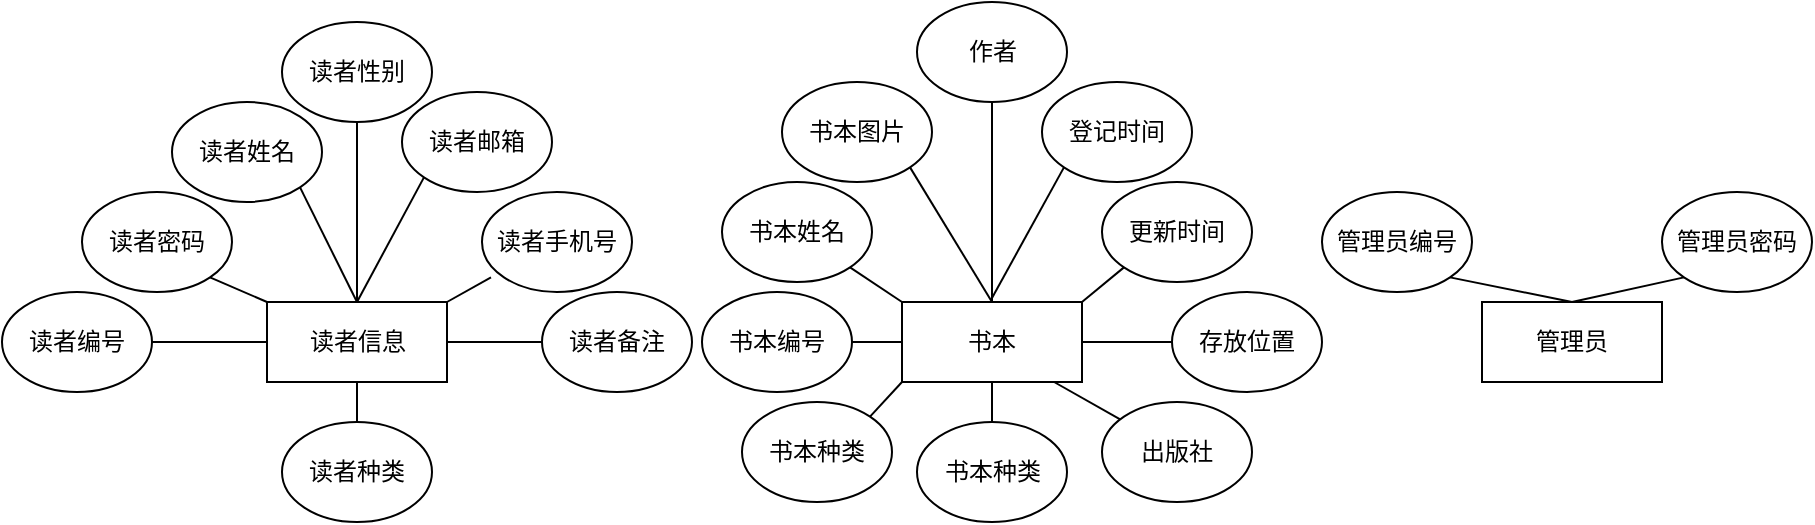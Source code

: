<mxfile version="12.5.1" type="github">
  <diagram id="ADWW6KA9A3b437raw59y" name="Page-1">
    <mxGraphModel dx="1830" dy="553" grid="1" gridSize="10" guides="1" tooltips="1" connect="1" arrows="1" fold="1" page="1" pageScale="1" pageWidth="850" pageHeight="1100" math="0" shadow="0">
      <root>
        <mxCell id="0"/>
        <mxCell id="1" parent="0"/>
        <mxCell id="qk5S9nWQlCDxr0NH0Po0-1" value="读者信息" style="rounded=0;whiteSpace=wrap;html=1;" parent="1" vertex="1">
          <mxGeometry x="72.5" y="160" width="90" height="40" as="geometry"/>
        </mxCell>
        <mxCell id="qk5S9nWQlCDxr0NH0Po0-3" value="书本" style="rounded=0;whiteSpace=wrap;html=1;" parent="1" vertex="1">
          <mxGeometry x="390" y="160" width="90" height="40" as="geometry"/>
        </mxCell>
        <mxCell id="qk5S9nWQlCDxr0NH0Po0-5" value="管理员" style="rounded=0;whiteSpace=wrap;html=1;" parent="1" vertex="1">
          <mxGeometry x="680" y="160" width="90" height="40" as="geometry"/>
        </mxCell>
        <mxCell id="qk5S9nWQlCDxr0NH0Po0-6" value="读者姓名" style="ellipse;whiteSpace=wrap;html=1;" parent="1" vertex="1">
          <mxGeometry x="25" y="60" width="75" height="50" as="geometry"/>
        </mxCell>
        <mxCell id="qk5S9nWQlCDxr0NH0Po0-7" value="读者密码" style="ellipse;whiteSpace=wrap;html=1;" parent="1" vertex="1">
          <mxGeometry x="-20" y="105" width="75" height="50" as="geometry"/>
        </mxCell>
        <mxCell id="qk5S9nWQlCDxr0NH0Po0-8" value="读者编号" style="ellipse;whiteSpace=wrap;html=1;" parent="1" vertex="1">
          <mxGeometry x="-60" y="155" width="75" height="50" as="geometry"/>
        </mxCell>
        <mxCell id="qk5S9nWQlCDxr0NH0Po0-9" value="读者性别" style="ellipse;whiteSpace=wrap;html=1;" parent="1" vertex="1">
          <mxGeometry x="80" y="20" width="75" height="50" as="geometry"/>
        </mxCell>
        <mxCell id="qk5S9nWQlCDxr0NH0Po0-10" value="读者邮箱" style="ellipse;whiteSpace=wrap;html=1;" parent="1" vertex="1">
          <mxGeometry x="140" y="55" width="75" height="50" as="geometry"/>
        </mxCell>
        <mxCell id="qk5S9nWQlCDxr0NH0Po0-11" value="读者手机号" style="ellipse;whiteSpace=wrap;html=1;" parent="1" vertex="1">
          <mxGeometry x="180" y="105" width="75" height="50" as="geometry"/>
        </mxCell>
        <mxCell id="qk5S9nWQlCDxr0NH0Po0-13" value="读者备注" style="ellipse;whiteSpace=wrap;html=1;" parent="1" vertex="1">
          <mxGeometry x="210" y="155" width="75" height="50" as="geometry"/>
        </mxCell>
        <mxCell id="qk5S9nWQlCDxr0NH0Po0-14" value="读者种类" style="ellipse;whiteSpace=wrap;html=1;" parent="1" vertex="1">
          <mxGeometry x="80" y="220" width="75" height="50" as="geometry"/>
        </mxCell>
        <mxCell id="qk5S9nWQlCDxr0NH0Po0-15" value="书本种类" style="ellipse;whiteSpace=wrap;html=1;" parent="1" vertex="1">
          <mxGeometry x="397.5" y="220" width="75" height="50" as="geometry"/>
        </mxCell>
        <mxCell id="qk5S9nWQlCDxr0NH0Po0-19" value="管理员编号" style="ellipse;whiteSpace=wrap;html=1;" parent="1" vertex="1">
          <mxGeometry x="600" y="105" width="75" height="50" as="geometry"/>
        </mxCell>
        <mxCell id="qk5S9nWQlCDxr0NH0Po0-20" value="管理员密码" style="ellipse;whiteSpace=wrap;html=1;" parent="1" vertex="1">
          <mxGeometry x="770" y="105" width="75" height="50" as="geometry"/>
        </mxCell>
        <mxCell id="qk5S9nWQlCDxr0NH0Po0-25" value="" style="endArrow=none;html=1;entryX=1;entryY=1;entryDx=0;entryDy=0;exitX=0.5;exitY=0;exitDx=0;exitDy=0;" parent="1" source="qk5S9nWQlCDxr0NH0Po0-5" target="qk5S9nWQlCDxr0NH0Po0-19" edge="1">
          <mxGeometry width="50" height="50" relative="1" as="geometry">
            <mxPoint x="-60" y="340" as="sourcePoint"/>
            <mxPoint x="-10" y="290" as="targetPoint"/>
          </mxGeometry>
        </mxCell>
        <mxCell id="qk5S9nWQlCDxr0NH0Po0-26" value="" style="endArrow=none;html=1;entryX=0;entryY=1;entryDx=0;entryDy=0;exitX=0.5;exitY=0;exitDx=0;exitDy=0;" parent="1" source="qk5S9nWQlCDxr0NH0Po0-5" target="qk5S9nWQlCDxr0NH0Po0-20" edge="1">
          <mxGeometry width="50" height="50" relative="1" as="geometry">
            <mxPoint x="735" y="170" as="sourcePoint"/>
            <mxPoint x="673.838" y="157.796" as="targetPoint"/>
          </mxGeometry>
        </mxCell>
        <mxCell id="qk5S9nWQlCDxr0NH0Po0-28" value="" style="endArrow=none;html=1;entryX=0.5;entryY=1;entryDx=0;entryDy=0;exitX=0.5;exitY=0;exitDx=0;exitDy=0;" parent="1" source="qk5S9nWQlCDxr0NH0Po0-14" target="qk5S9nWQlCDxr0NH0Po0-1" edge="1">
          <mxGeometry width="50" height="50" relative="1" as="geometry">
            <mxPoint x="-60" y="340" as="sourcePoint"/>
            <mxPoint x="-10" y="290" as="targetPoint"/>
          </mxGeometry>
        </mxCell>
        <mxCell id="qk5S9nWQlCDxr0NH0Po0-29" value="" style="endArrow=none;html=1;entryX=1;entryY=0.5;entryDx=0;entryDy=0;exitX=0;exitY=0.5;exitDx=0;exitDy=0;" parent="1" source="qk5S9nWQlCDxr0NH0Po0-1" target="qk5S9nWQlCDxr0NH0Po0-8" edge="1">
          <mxGeometry width="50" height="50" relative="1" as="geometry">
            <mxPoint x="-60" y="340" as="sourcePoint"/>
            <mxPoint x="-10" y="290" as="targetPoint"/>
          </mxGeometry>
        </mxCell>
        <mxCell id="qk5S9nWQlCDxr0NH0Po0-30" value="" style="endArrow=none;html=1;entryX=0;entryY=0.5;entryDx=0;entryDy=0;exitX=1;exitY=0.5;exitDx=0;exitDy=0;" parent="1" source="qk5S9nWQlCDxr0NH0Po0-1" target="qk5S9nWQlCDxr0NH0Po0-13" edge="1">
          <mxGeometry width="50" height="50" relative="1" as="geometry">
            <mxPoint x="180" y="210" as="sourcePoint"/>
            <mxPoint x="25" y="190" as="targetPoint"/>
          </mxGeometry>
        </mxCell>
        <mxCell id="qk5S9nWQlCDxr0NH0Po0-31" value="" style="endArrow=none;html=1;entryX=1;entryY=1;entryDx=0;entryDy=0;exitX=0;exitY=0;exitDx=0;exitDy=0;" parent="1" source="qk5S9nWQlCDxr0NH0Po0-1" target="qk5S9nWQlCDxr0NH0Po0-7" edge="1">
          <mxGeometry width="50" height="50" relative="1" as="geometry">
            <mxPoint x="92.5" y="200" as="sourcePoint"/>
            <mxPoint x="35" y="200" as="targetPoint"/>
          </mxGeometry>
        </mxCell>
        <mxCell id="qk5S9nWQlCDxr0NH0Po0-32" value="" style="endArrow=none;html=1;entryX=1;entryY=1;entryDx=0;entryDy=0;exitX=0.5;exitY=0;exitDx=0;exitDy=0;" parent="1" source="qk5S9nWQlCDxr0NH0Po0-1" target="qk5S9nWQlCDxr0NH0Po0-6" edge="1">
          <mxGeometry width="50" height="50" relative="1" as="geometry">
            <mxPoint x="102.5" y="210" as="sourcePoint"/>
            <mxPoint x="45" y="210" as="targetPoint"/>
          </mxGeometry>
        </mxCell>
        <mxCell id="qk5S9nWQlCDxr0NH0Po0-33" value="" style="endArrow=none;html=1;entryX=0.06;entryY=0.854;entryDx=0;entryDy=0;exitX=1;exitY=0;exitDx=0;exitDy=0;entryPerimeter=0;" parent="1" source="qk5S9nWQlCDxr0NH0Po0-1" target="qk5S9nWQlCDxr0NH0Po0-11" edge="1">
          <mxGeometry width="50" height="50" relative="1" as="geometry">
            <mxPoint x="112.5" y="220" as="sourcePoint"/>
            <mxPoint x="55" y="220" as="targetPoint"/>
          </mxGeometry>
        </mxCell>
        <mxCell id="qk5S9nWQlCDxr0NH0Po0-34" value="" style="endArrow=none;html=1;entryX=0;entryY=1;entryDx=0;entryDy=0;exitX=0.5;exitY=0;exitDx=0;exitDy=0;" parent="1" source="qk5S9nWQlCDxr0NH0Po0-1" target="qk5S9nWQlCDxr0NH0Po0-10" edge="1">
          <mxGeometry width="50" height="50" relative="1" as="geometry">
            <mxPoint x="122.5" y="230" as="sourcePoint"/>
            <mxPoint x="65" y="230" as="targetPoint"/>
          </mxGeometry>
        </mxCell>
        <mxCell id="qk5S9nWQlCDxr0NH0Po0-35" value="" style="endArrow=none;html=1;entryX=0.5;entryY=1;entryDx=0;entryDy=0;exitX=0.5;exitY=0;exitDx=0;exitDy=0;" parent="1" source="qk5S9nWQlCDxr0NH0Po0-1" target="qk5S9nWQlCDxr0NH0Po0-9" edge="1">
          <mxGeometry width="50" height="50" relative="1" as="geometry">
            <mxPoint x="132.5" y="240" as="sourcePoint"/>
            <mxPoint x="75" y="240" as="targetPoint"/>
          </mxGeometry>
        </mxCell>
        <mxCell id="qk5S9nWQlCDxr0NH0Po0-36" value="" style="endArrow=none;html=1;entryX=0.5;entryY=1;entryDx=0;entryDy=0;" parent="1" source="qk5S9nWQlCDxr0NH0Po0-15" target="qk5S9nWQlCDxr0NH0Po0-3" edge="1">
          <mxGeometry width="50" height="50" relative="1" as="geometry">
            <mxPoint x="142.5" y="250" as="sourcePoint"/>
            <mxPoint x="85" y="250" as="targetPoint"/>
          </mxGeometry>
        </mxCell>
        <mxCell id="qk5S9nWQlCDxr0NH0Po0-37" value="" style="endArrow=none;html=1;entryX=1;entryY=0.5;entryDx=0;entryDy=0;exitX=0;exitY=0.5;exitDx=0;exitDy=0;" parent="1" source="qk5S9nWQlCDxr0NH0Po0-3" target="qk5S9nWQlCDxr0NH0Po0-39" edge="1">
          <mxGeometry width="50" height="50" relative="1" as="geometry">
            <mxPoint x="445" y="230" as="sourcePoint"/>
            <mxPoint x="445" y="210" as="targetPoint"/>
          </mxGeometry>
        </mxCell>
        <mxCell id="qk5S9nWQlCDxr0NH0Po0-39" value="书本编号" style="ellipse;whiteSpace=wrap;html=1;" parent="1" vertex="1">
          <mxGeometry x="290" y="155" width="75" height="50" as="geometry"/>
        </mxCell>
        <mxCell id="qk5S9nWQlCDxr0NH0Po0-40" value="书本姓名" style="ellipse;whiteSpace=wrap;html=1;" parent="1" vertex="1">
          <mxGeometry x="300" y="100" width="75" height="50" as="geometry"/>
        </mxCell>
        <mxCell id="qk5S9nWQlCDxr0NH0Po0-42" value="书本图片" style="ellipse;whiteSpace=wrap;html=1;" parent="1" vertex="1">
          <mxGeometry x="330" y="50" width="75" height="50" as="geometry"/>
        </mxCell>
        <mxCell id="qk5S9nWQlCDxr0NH0Po0-43" value="作者" style="ellipse;whiteSpace=wrap;html=1;" parent="1" vertex="1">
          <mxGeometry x="397.5" y="10" width="75" height="50" as="geometry"/>
        </mxCell>
        <mxCell id="qk5S9nWQlCDxr0NH0Po0-45" value="登记时间" style="ellipse;whiteSpace=wrap;html=1;" parent="1" vertex="1">
          <mxGeometry x="460" y="50" width="75" height="50" as="geometry"/>
        </mxCell>
        <mxCell id="qk5S9nWQlCDxr0NH0Po0-47" value="更新时间" style="ellipse;whiteSpace=wrap;html=1;" parent="1" vertex="1">
          <mxGeometry x="490" y="100" width="75" height="50" as="geometry"/>
        </mxCell>
        <mxCell id="qk5S9nWQlCDxr0NH0Po0-48" value="存放位置" style="ellipse;whiteSpace=wrap;html=1;" parent="1" vertex="1">
          <mxGeometry x="525" y="155" width="75" height="50" as="geometry"/>
        </mxCell>
        <mxCell id="qk5S9nWQlCDxr0NH0Po0-50" value="出版社" style="ellipse;whiteSpace=wrap;html=1;" parent="1" vertex="1">
          <mxGeometry x="490" y="210" width="75" height="50" as="geometry"/>
        </mxCell>
        <mxCell id="qk5S9nWQlCDxr0NH0Po0-51" value="" style="endArrow=none;html=1;exitX=0.845;exitY=1;exitDx=0;exitDy=0;exitPerimeter=0;" parent="1" source="qk5S9nWQlCDxr0NH0Po0-3" target="qk5S9nWQlCDxr0NH0Po0-50" edge="1">
          <mxGeometry width="50" height="50" relative="1" as="geometry">
            <mxPoint x="455" y="240" as="sourcePoint"/>
            <mxPoint x="455" y="220" as="targetPoint"/>
          </mxGeometry>
        </mxCell>
        <mxCell id="qk5S9nWQlCDxr0NH0Po0-52" value="" style="endArrow=none;html=1;entryX=0;entryY=0.5;entryDx=0;entryDy=0;exitX=1;exitY=0.5;exitDx=0;exitDy=0;" parent="1" source="qk5S9nWQlCDxr0NH0Po0-3" target="qk5S9nWQlCDxr0NH0Po0-48" edge="1">
          <mxGeometry width="50" height="50" relative="1" as="geometry">
            <mxPoint x="465" y="250" as="sourcePoint"/>
            <mxPoint x="465" y="230" as="targetPoint"/>
          </mxGeometry>
        </mxCell>
        <mxCell id="qk5S9nWQlCDxr0NH0Po0-53" value="" style="endArrow=none;html=1;entryX=0;entryY=1;entryDx=0;entryDy=0;exitX=1;exitY=0;exitDx=0;exitDy=0;" parent="1" source="qk5S9nWQlCDxr0NH0Po0-3" target="qk5S9nWQlCDxr0NH0Po0-47" edge="1">
          <mxGeometry width="50" height="50" relative="1" as="geometry">
            <mxPoint x="475" y="260" as="sourcePoint"/>
            <mxPoint x="475" y="240" as="targetPoint"/>
          </mxGeometry>
        </mxCell>
        <mxCell id="qk5S9nWQlCDxr0NH0Po0-54" value="" style="endArrow=none;html=1;entryX=0;entryY=1;entryDx=0;entryDy=0;" parent="1" target="qk5S9nWQlCDxr0NH0Po0-45" edge="1">
          <mxGeometry width="50" height="50" relative="1" as="geometry">
            <mxPoint x="435" y="158" as="sourcePoint"/>
            <mxPoint x="485" y="250" as="targetPoint"/>
          </mxGeometry>
        </mxCell>
        <mxCell id="qk5S9nWQlCDxr0NH0Po0-55" value="" style="endArrow=none;html=1;entryX=0.5;entryY=1;entryDx=0;entryDy=0;" parent="1" source="qk5S9nWQlCDxr0NH0Po0-3" target="qk5S9nWQlCDxr0NH0Po0-43" edge="1">
          <mxGeometry width="50" height="50" relative="1" as="geometry">
            <mxPoint x="495" y="280" as="sourcePoint"/>
            <mxPoint x="495" y="260" as="targetPoint"/>
          </mxGeometry>
        </mxCell>
        <mxCell id="qk5S9nWQlCDxr0NH0Po0-56" value="" style="endArrow=none;html=1;entryX=1;entryY=1;entryDx=0;entryDy=0;" parent="1" target="qk5S9nWQlCDxr0NH0Po0-42" edge="1">
          <mxGeometry width="50" height="50" relative="1" as="geometry">
            <mxPoint x="435" y="160" as="sourcePoint"/>
            <mxPoint x="505" y="270" as="targetPoint"/>
          </mxGeometry>
        </mxCell>
        <mxCell id="qk5S9nWQlCDxr0NH0Po0-57" value="" style="endArrow=none;html=1;entryX=1;entryY=1;entryDx=0;entryDy=0;exitX=0;exitY=0;exitDx=0;exitDy=0;" parent="1" source="qk5S9nWQlCDxr0NH0Po0-3" target="qk5S9nWQlCDxr0NH0Po0-40" edge="1">
          <mxGeometry width="50" height="50" relative="1" as="geometry">
            <mxPoint x="515" y="300" as="sourcePoint"/>
            <mxPoint x="515" y="280" as="targetPoint"/>
          </mxGeometry>
        </mxCell>
        <mxCell id="2MD7mv1ZxBUKlqD_YmNW-2" style="rounded=0;orthogonalLoop=1;jettySize=auto;html=1;exitX=1;exitY=0;exitDx=0;exitDy=0;entryX=0;entryY=1;entryDx=0;entryDy=0;endArrow=none;endFill=0;" edge="1" parent="1" source="2MD7mv1ZxBUKlqD_YmNW-1" target="qk5S9nWQlCDxr0NH0Po0-3">
          <mxGeometry relative="1" as="geometry"/>
        </mxCell>
        <mxCell id="2MD7mv1ZxBUKlqD_YmNW-1" value="书本种类" style="ellipse;whiteSpace=wrap;html=1;" vertex="1" parent="1">
          <mxGeometry x="310" y="210" width="75" height="50" as="geometry"/>
        </mxCell>
      </root>
    </mxGraphModel>
  </diagram>
</mxfile>
